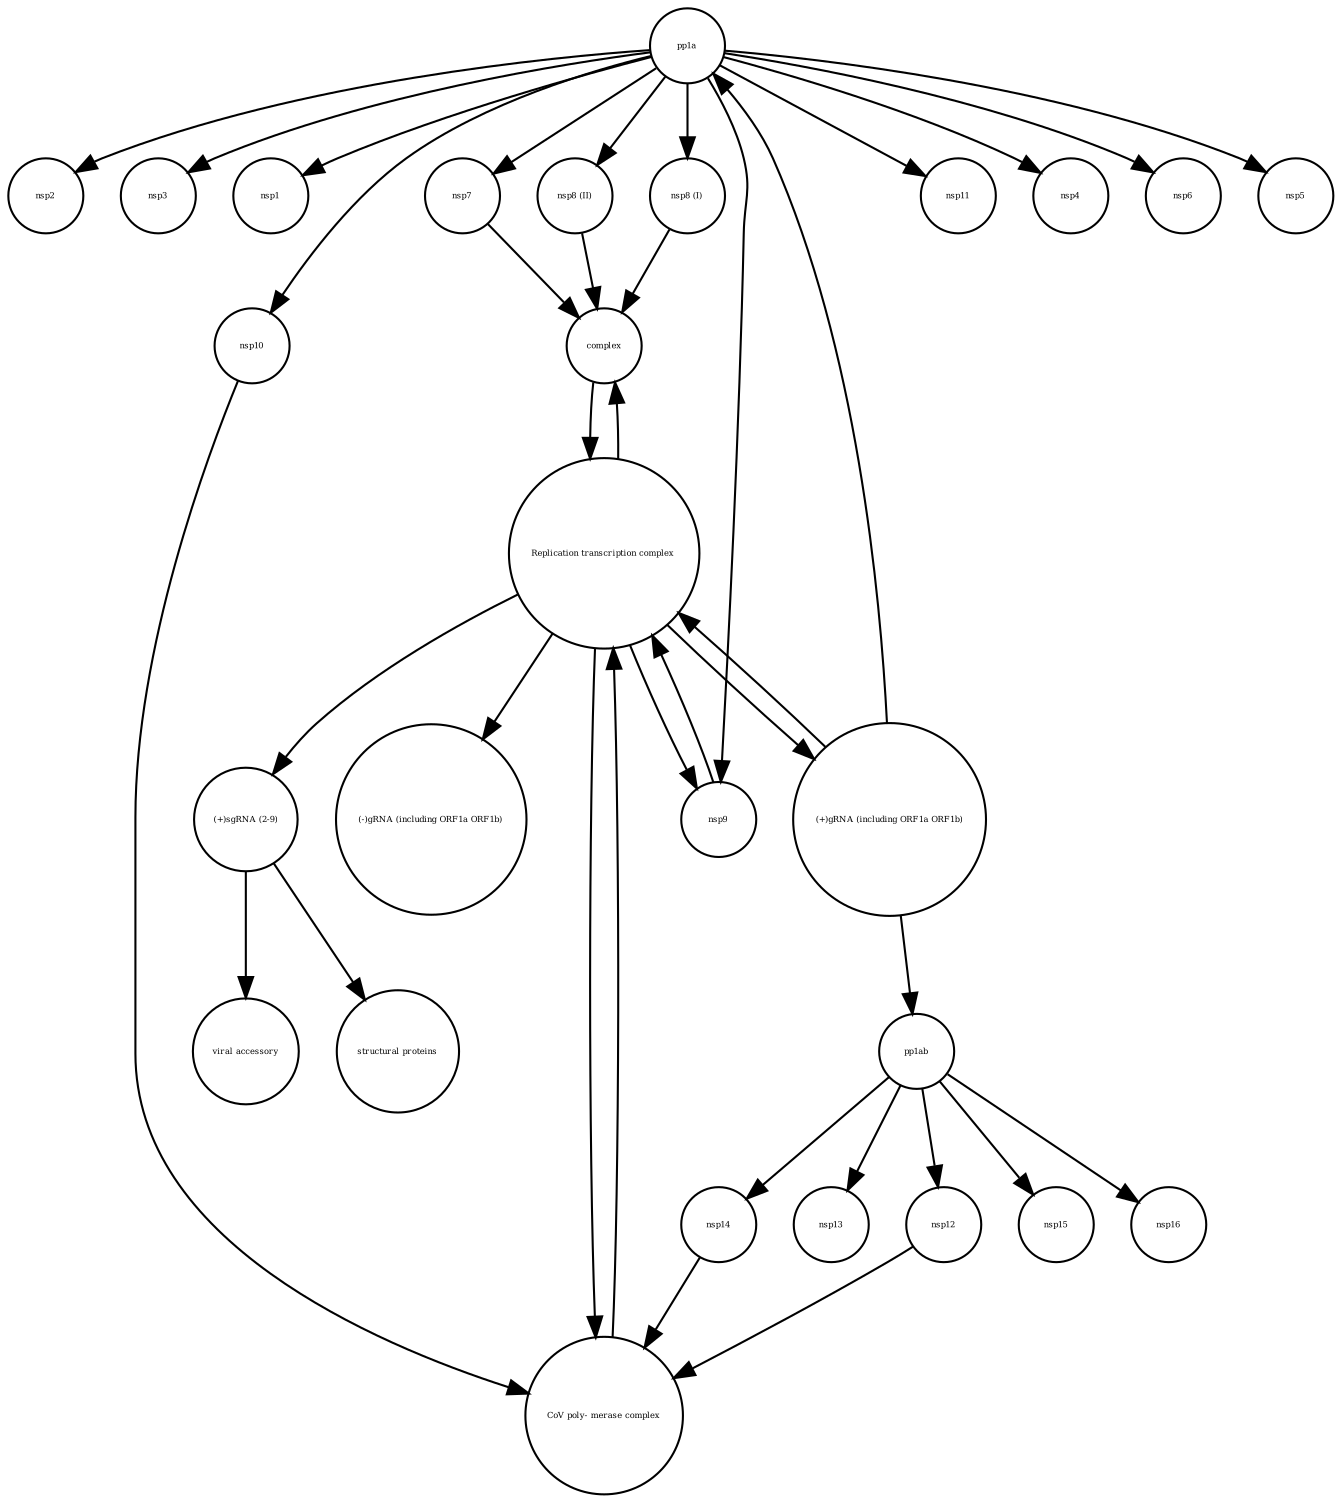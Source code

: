 strict digraph  {
nsp2 [annotation="", bipartite=0, cls=macromolecule, fontsize=4, label=nsp2, shape=circle];
pp1a [annotation="", bipartite=0, cls=macromolecule, fontsize=4, label=pp1a, shape=circle];
pp1ab [annotation="", bipartite=0, cls=macromolecule, fontsize=4, label=pp1ab, shape=circle];
complex [annotation="", bipartite=0, cls=complex, fontsize=4, label=complex, shape=circle];
nsp3 [annotation="", bipartite=0, cls=macromolecule, fontsize=4, label=nsp3, shape=circle];
"CoV poly- merase complex" [annotation="", bipartite=0, cls=complex, fontsize=4, label="CoV poly- merase complex", shape=circle];
nsp1 [annotation="", bipartite=0, cls=macromolecule, fontsize=4, label=nsp1, shape=circle];
nsp7 [annotation="", bipartite=0, cls=macromolecule, fontsize=4, label=nsp7, shape=circle];
"Replication transcription complex " [annotation="", bipartite=0, cls=complex, fontsize=4, label="Replication transcription complex ", shape=circle];
nsp13 [annotation="", bipartite=0, cls=macromolecule, fontsize=4, label=nsp13, shape=circle];
nsp11 [annotation="", bipartite=0, cls=macromolecule, fontsize=4, label=nsp11, shape=circle];
"structural proteins" [annotation="", bipartite=0, cls=macromolecule, fontsize=4, label="structural proteins", shape=circle];
"(-)gRNA (including ORF1a ORF1b)" [annotation="", bipartite=0, cls="nucleic acid feature", fontsize=4, label="(-)gRNA (including ORF1a ORF1b)", shape=circle];
nsp4 [annotation="", bipartite=0, cls=macromolecule, fontsize=4, label=nsp4, shape=circle];
"viral accessory" [annotation="", bipartite=0, cls=macromolecule, fontsize=4, label="viral accessory", shape=circle];
nsp15 [annotation="", bipartite=0, cls=macromolecule, fontsize=4, label=nsp15, shape=circle];
nsp10 [annotation="", bipartite=0, cls=macromolecule, fontsize=4, label=nsp10, shape=circle];
"nsp8 (II)" [annotation="", bipartite=0, cls=macromolecule, fontsize=4, label="nsp8 (II)", shape=circle];
nsp9 [annotation="", bipartite=0, cls=macromolecule, fontsize=4, label=nsp9, shape=circle];
"(+)gRNA (including ORF1a ORF1b)" [annotation="", bipartite=0, cls="nucleic acid feature", fontsize=4, label="(+)gRNA (including ORF1a ORF1b)", shape=circle];
nsp12 [annotation="", bipartite=0, cls=macromolecule, fontsize=4, label=nsp12, shape=circle];
"nsp8 (I)" [annotation="", bipartite=0, cls=macromolecule, fontsize=4, label="nsp8 (I)", shape=circle];
nsp6 [annotation="", bipartite=0, cls=macromolecule, fontsize=4, label=nsp6, shape=circle];
nsp16 [annotation="", bipartite=0, cls=macromolecule, fontsize=4, label=nsp16, shape=circle];
"(+)sgRNA (2-9)" [annotation="", bipartite=0, cls="nucleic acid feature", fontsize=4, label="(+)sgRNA (2-9)", shape=circle];
nsp5 [annotation="", bipartite=0, cls=macromolecule, fontsize=4, label=nsp5, shape=circle];
nsp14 [annotation="", bipartite=0, cls=macromolecule, fontsize=4, label=nsp14, shape=circle];
pp1a -> "nsp8 (II)"  [annotation="", interaction_type=production];
pp1a -> nsp7  [annotation="", interaction_type=production];
pp1a -> nsp9  [annotation="", interaction_type=production];
pp1a -> "nsp8 (I)"  [annotation="", interaction_type=production];
pp1a -> nsp2  [annotation="", interaction_type=production];
pp1a -> nsp6  [annotation="", interaction_type=production];
pp1a -> nsp3  [annotation="", interaction_type=production];
pp1a -> nsp11  [annotation="", interaction_type=production];
pp1a -> nsp1  [annotation="", interaction_type=production];
pp1a -> nsp5  [annotation="", interaction_type=production];
pp1a -> nsp4  [annotation="", interaction_type=production];
pp1a -> nsp10  [annotation="", interaction_type=production];
pp1ab -> nsp12  [annotation="", interaction_type=production];
pp1ab -> nsp13  [annotation="", interaction_type=production];
pp1ab -> nsp16  [annotation="", interaction_type=production];
pp1ab -> nsp14  [annotation="", interaction_type=production];
pp1ab -> nsp15  [annotation="", interaction_type=production];
complex -> "Replication transcription complex "  [annotation="", interaction_type=production];
"CoV poly- merase complex" -> "Replication transcription complex "  [annotation="", interaction_type=production];
nsp7 -> complex  [annotation="", interaction_type=production];
"Replication transcription complex " -> nsp9  [annotation="", interaction_type=production];
"Replication transcription complex " -> "(+)gRNA (including ORF1a ORF1b)"  [annotation="", interaction_type=production];
"Replication transcription complex " -> "CoV poly- merase complex"  [annotation="", interaction_type=production];
"Replication transcription complex " -> "(-)gRNA (including ORF1a ORF1b)"  [annotation="", interaction_type=production];
"Replication transcription complex " -> complex  [annotation="", interaction_type=production];
"Replication transcription complex " -> "(+)sgRNA (2-9)"  [annotation="", interaction_type="necessary stimulation"];
nsp10 -> "CoV poly- merase complex"  [annotation="", interaction_type=production];
"nsp8 (II)" -> complex  [annotation="", interaction_type=production];
nsp9 -> "Replication transcription complex "  [annotation="", interaction_type=production];
"(+)gRNA (including ORF1a ORF1b)" -> pp1ab  [annotation="", interaction_type="necessary stimulation"];
"(+)gRNA (including ORF1a ORF1b)" -> "Replication transcription complex "  [annotation="", interaction_type=production];
"(+)gRNA (including ORF1a ORF1b)" -> pp1a  [annotation="", interaction_type="necessary stimulation"];
nsp12 -> "CoV poly- merase complex"  [annotation="", interaction_type=production];
"nsp8 (I)" -> complex  [annotation="", interaction_type=production];
"(+)sgRNA (2-9)" -> "viral accessory"  [annotation="", interaction_type="necessary stimulation"];
"(+)sgRNA (2-9)" -> "structural proteins"  [annotation="", interaction_type="necessary stimulation"];
nsp14 -> "CoV poly- merase complex"  [annotation="", interaction_type=production];
}
